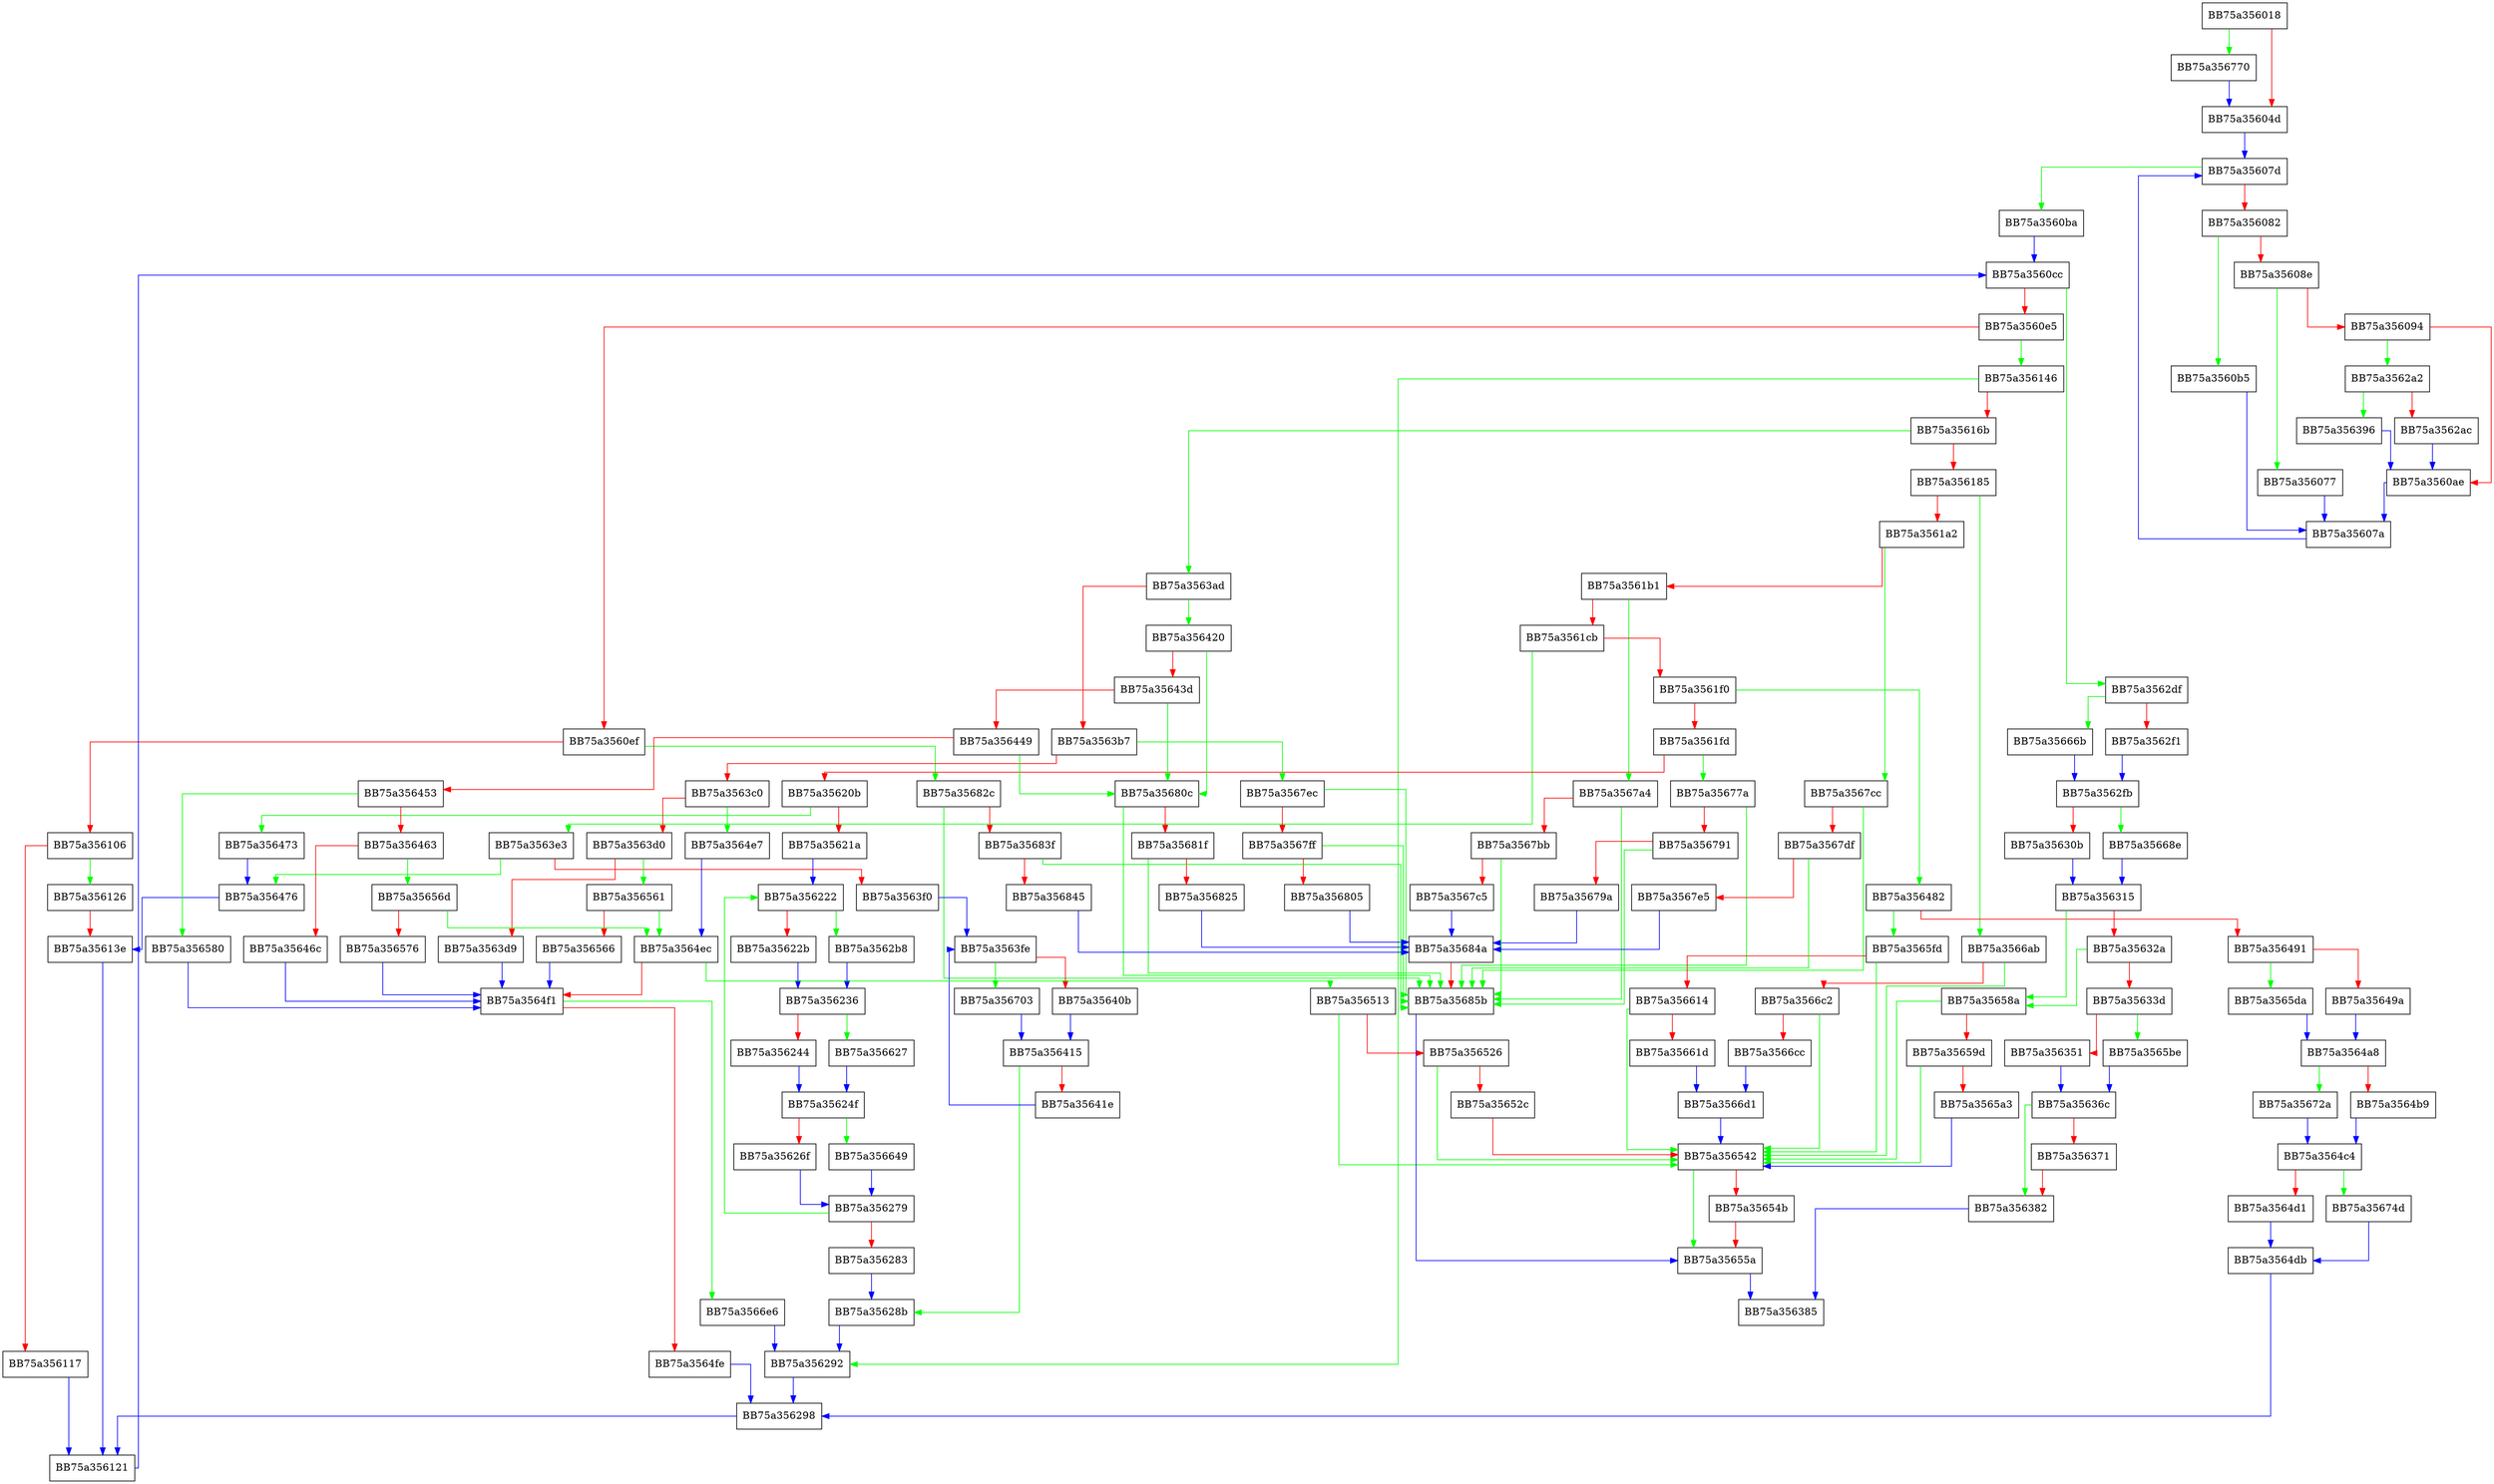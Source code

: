 digraph compileTokensToPattern {
  node [shape="box"];
  graph [splines=ortho];
  BB75a356018 -> BB75a356770 [color="green"];
  BB75a356018 -> BB75a35604d [color="red"];
  BB75a35604d -> BB75a35607d [color="blue"];
  BB75a356077 -> BB75a35607a [color="blue"];
  BB75a35607a -> BB75a35607d [color="blue"];
  BB75a35607d -> BB75a3560ba [color="green"];
  BB75a35607d -> BB75a356082 [color="red"];
  BB75a356082 -> BB75a3560b5 [color="green"];
  BB75a356082 -> BB75a35608e [color="red"];
  BB75a35608e -> BB75a356077 [color="green"];
  BB75a35608e -> BB75a356094 [color="red"];
  BB75a356094 -> BB75a3562a2 [color="green"];
  BB75a356094 -> BB75a3560ae [color="red"];
  BB75a3560ae -> BB75a35607a [color="blue"];
  BB75a3560b5 -> BB75a35607a [color="blue"];
  BB75a3560ba -> BB75a3560cc [color="blue"];
  BB75a3560cc -> BB75a3562df [color="green"];
  BB75a3560cc -> BB75a3560e5 [color="red"];
  BB75a3560e5 -> BB75a356146 [color="green"];
  BB75a3560e5 -> BB75a3560ef [color="red"];
  BB75a3560ef -> BB75a35682c [color="green"];
  BB75a3560ef -> BB75a356106 [color="red"];
  BB75a356106 -> BB75a356126 [color="green"];
  BB75a356106 -> BB75a356117 [color="red"];
  BB75a356117 -> BB75a356121 [color="blue"];
  BB75a356121 -> BB75a3560cc [color="blue"];
  BB75a356126 -> BB75a35613e [color="red"];
  BB75a35613e -> BB75a356121 [color="blue"];
  BB75a356146 -> BB75a356292 [color="green"];
  BB75a356146 -> BB75a35616b [color="red"];
  BB75a35616b -> BB75a3563ad [color="green"];
  BB75a35616b -> BB75a356185 [color="red"];
  BB75a356185 -> BB75a3566ab [color="green"];
  BB75a356185 -> BB75a3561a2 [color="red"];
  BB75a3561a2 -> BB75a3567cc [color="green"];
  BB75a3561a2 -> BB75a3561b1 [color="red"];
  BB75a3561b1 -> BB75a3567a4 [color="green"];
  BB75a3561b1 -> BB75a3561cb [color="red"];
  BB75a3561cb -> BB75a3563e3 [color="green"];
  BB75a3561cb -> BB75a3561f0 [color="red"];
  BB75a3561f0 -> BB75a356482 [color="green"];
  BB75a3561f0 -> BB75a3561fd [color="red"];
  BB75a3561fd -> BB75a35677a [color="green"];
  BB75a3561fd -> BB75a35620b [color="red"];
  BB75a35620b -> BB75a356473 [color="green"];
  BB75a35620b -> BB75a35621a [color="red"];
  BB75a35621a -> BB75a356222 [color="blue"];
  BB75a356222 -> BB75a3562b8 [color="green"];
  BB75a356222 -> BB75a35622b [color="red"];
  BB75a35622b -> BB75a356236 [color="blue"];
  BB75a356236 -> BB75a356627 [color="green"];
  BB75a356236 -> BB75a356244 [color="red"];
  BB75a356244 -> BB75a35624f [color="blue"];
  BB75a35624f -> BB75a356649 [color="green"];
  BB75a35624f -> BB75a35626f [color="red"];
  BB75a35626f -> BB75a356279 [color="blue"];
  BB75a356279 -> BB75a356222 [color="green"];
  BB75a356279 -> BB75a356283 [color="red"];
  BB75a356283 -> BB75a35628b [color="blue"];
  BB75a35628b -> BB75a356292 [color="blue"];
  BB75a356292 -> BB75a356298 [color="blue"];
  BB75a356298 -> BB75a356121 [color="blue"];
  BB75a3562a2 -> BB75a356396 [color="green"];
  BB75a3562a2 -> BB75a3562ac [color="red"];
  BB75a3562ac -> BB75a3560ae [color="blue"];
  BB75a3562b8 -> BB75a356236 [color="blue"];
  BB75a3562df -> BB75a35666b [color="green"];
  BB75a3562df -> BB75a3562f1 [color="red"];
  BB75a3562f1 -> BB75a3562fb [color="blue"];
  BB75a3562fb -> BB75a35668e [color="green"];
  BB75a3562fb -> BB75a35630b [color="red"];
  BB75a35630b -> BB75a356315 [color="blue"];
  BB75a356315 -> BB75a35658a [color="green"];
  BB75a356315 -> BB75a35632a [color="red"];
  BB75a35632a -> BB75a35658a [color="green"];
  BB75a35632a -> BB75a35633d [color="red"];
  BB75a35633d -> BB75a3565be [color="green"];
  BB75a35633d -> BB75a356351 [color="red"];
  BB75a356351 -> BB75a35636c [color="blue"];
  BB75a35636c -> BB75a356382 [color="green"];
  BB75a35636c -> BB75a356371 [color="red"];
  BB75a356371 -> BB75a356382 [color="red"];
  BB75a356382 -> BB75a356385 [color="blue"];
  BB75a356396 -> BB75a3560ae [color="blue"];
  BB75a3563ad -> BB75a356420 [color="green"];
  BB75a3563ad -> BB75a3563b7 [color="red"];
  BB75a3563b7 -> BB75a3567ec [color="green"];
  BB75a3563b7 -> BB75a3563c0 [color="red"];
  BB75a3563c0 -> BB75a3564e7 [color="green"];
  BB75a3563c0 -> BB75a3563d0 [color="red"];
  BB75a3563d0 -> BB75a356561 [color="green"];
  BB75a3563d0 -> BB75a3563d9 [color="red"];
  BB75a3563d9 -> BB75a3564f1 [color="blue"];
  BB75a3563e3 -> BB75a356476 [color="green"];
  BB75a3563e3 -> BB75a3563f0 [color="red"];
  BB75a3563f0 -> BB75a3563fe [color="blue"];
  BB75a3563fe -> BB75a356703 [color="green"];
  BB75a3563fe -> BB75a35640b [color="red"];
  BB75a35640b -> BB75a356415 [color="blue"];
  BB75a356415 -> BB75a35628b [color="green"];
  BB75a356415 -> BB75a35641e [color="red"];
  BB75a35641e -> BB75a3563fe [color="blue"];
  BB75a356420 -> BB75a35680c [color="green"];
  BB75a356420 -> BB75a35643d [color="red"];
  BB75a35643d -> BB75a35680c [color="green"];
  BB75a35643d -> BB75a356449 [color="red"];
  BB75a356449 -> BB75a35680c [color="green"];
  BB75a356449 -> BB75a356453 [color="red"];
  BB75a356453 -> BB75a356580 [color="green"];
  BB75a356453 -> BB75a356463 [color="red"];
  BB75a356463 -> BB75a35656d [color="green"];
  BB75a356463 -> BB75a35646c [color="red"];
  BB75a35646c -> BB75a3564f1 [color="blue"];
  BB75a356473 -> BB75a356476 [color="blue"];
  BB75a356476 -> BB75a35613e [color="blue"];
  BB75a356482 -> BB75a3565fd [color="green"];
  BB75a356482 -> BB75a356491 [color="red"];
  BB75a356491 -> BB75a3565da [color="green"];
  BB75a356491 -> BB75a35649a [color="red"];
  BB75a35649a -> BB75a3564a8 [color="blue"];
  BB75a3564a8 -> BB75a35672a [color="green"];
  BB75a3564a8 -> BB75a3564b9 [color="red"];
  BB75a3564b9 -> BB75a3564c4 [color="blue"];
  BB75a3564c4 -> BB75a35674d [color="green"];
  BB75a3564c4 -> BB75a3564d1 [color="red"];
  BB75a3564d1 -> BB75a3564db [color="blue"];
  BB75a3564db -> BB75a356298 [color="blue"];
  BB75a3564e7 -> BB75a3564ec [color="blue"];
  BB75a3564ec -> BB75a356513 [color="green"];
  BB75a3564ec -> BB75a3564f1 [color="red"];
  BB75a3564f1 -> BB75a3566e6 [color="green"];
  BB75a3564f1 -> BB75a3564fe [color="red"];
  BB75a3564fe -> BB75a356298 [color="blue"];
  BB75a356513 -> BB75a356542 [color="green"];
  BB75a356513 -> BB75a356526 [color="red"];
  BB75a356526 -> BB75a356542 [color="green"];
  BB75a356526 -> BB75a35652c [color="red"];
  BB75a35652c -> BB75a356542 [color="red"];
  BB75a356542 -> BB75a35655a [color="green"];
  BB75a356542 -> BB75a35654b [color="red"];
  BB75a35654b -> BB75a35655a [color="red"];
  BB75a35655a -> BB75a356385 [color="blue"];
  BB75a356561 -> BB75a3564ec [color="green"];
  BB75a356561 -> BB75a356566 [color="red"];
  BB75a356566 -> BB75a3564f1 [color="blue"];
  BB75a35656d -> BB75a3564ec [color="green"];
  BB75a35656d -> BB75a356576 [color="red"];
  BB75a356576 -> BB75a3564f1 [color="blue"];
  BB75a356580 -> BB75a3564f1 [color="blue"];
  BB75a35658a -> BB75a356542 [color="green"];
  BB75a35658a -> BB75a35659d [color="red"];
  BB75a35659d -> BB75a356542 [color="green"];
  BB75a35659d -> BB75a3565a3 [color="red"];
  BB75a3565a3 -> BB75a356542 [color="blue"];
  BB75a3565be -> BB75a35636c [color="blue"];
  BB75a3565da -> BB75a3564a8 [color="blue"];
  BB75a3565fd -> BB75a356542 [color="green"];
  BB75a3565fd -> BB75a356614 [color="red"];
  BB75a356614 -> BB75a356542 [color="green"];
  BB75a356614 -> BB75a35661d [color="red"];
  BB75a35661d -> BB75a3566d1 [color="blue"];
  BB75a356627 -> BB75a35624f [color="blue"];
  BB75a356649 -> BB75a356279 [color="blue"];
  BB75a35666b -> BB75a3562fb [color="blue"];
  BB75a35668e -> BB75a356315 [color="blue"];
  BB75a3566ab -> BB75a356542 [color="green"];
  BB75a3566ab -> BB75a3566c2 [color="red"];
  BB75a3566c2 -> BB75a356542 [color="green"];
  BB75a3566c2 -> BB75a3566cc [color="red"];
  BB75a3566cc -> BB75a3566d1 [color="blue"];
  BB75a3566d1 -> BB75a356542 [color="blue"];
  BB75a3566e6 -> BB75a356292 [color="blue"];
  BB75a356703 -> BB75a356415 [color="blue"];
  BB75a35672a -> BB75a3564c4 [color="blue"];
  BB75a35674d -> BB75a3564db [color="blue"];
  BB75a356770 -> BB75a35604d [color="blue"];
  BB75a35677a -> BB75a35685b [color="green"];
  BB75a35677a -> BB75a356791 [color="red"];
  BB75a356791 -> BB75a35685b [color="green"];
  BB75a356791 -> BB75a35679a [color="red"];
  BB75a35679a -> BB75a35684a [color="blue"];
  BB75a3567a4 -> BB75a35685b [color="green"];
  BB75a3567a4 -> BB75a3567bb [color="red"];
  BB75a3567bb -> BB75a35685b [color="green"];
  BB75a3567bb -> BB75a3567c5 [color="red"];
  BB75a3567c5 -> BB75a35684a [color="blue"];
  BB75a3567cc -> BB75a35685b [color="green"];
  BB75a3567cc -> BB75a3567df [color="red"];
  BB75a3567df -> BB75a35685b [color="green"];
  BB75a3567df -> BB75a3567e5 [color="red"];
  BB75a3567e5 -> BB75a35684a [color="blue"];
  BB75a3567ec -> BB75a35685b [color="green"];
  BB75a3567ec -> BB75a3567ff [color="red"];
  BB75a3567ff -> BB75a35685b [color="green"];
  BB75a3567ff -> BB75a356805 [color="red"];
  BB75a356805 -> BB75a35684a [color="blue"];
  BB75a35680c -> BB75a35685b [color="green"];
  BB75a35680c -> BB75a35681f [color="red"];
  BB75a35681f -> BB75a35685b [color="green"];
  BB75a35681f -> BB75a356825 [color="red"];
  BB75a356825 -> BB75a35684a [color="blue"];
  BB75a35682c -> BB75a35685b [color="green"];
  BB75a35682c -> BB75a35683f [color="red"];
  BB75a35683f -> BB75a35685b [color="green"];
  BB75a35683f -> BB75a356845 [color="red"];
  BB75a356845 -> BB75a35684a [color="blue"];
  BB75a35684a -> BB75a35685b [color="red"];
  BB75a35685b -> BB75a35655a [color="blue"];
}